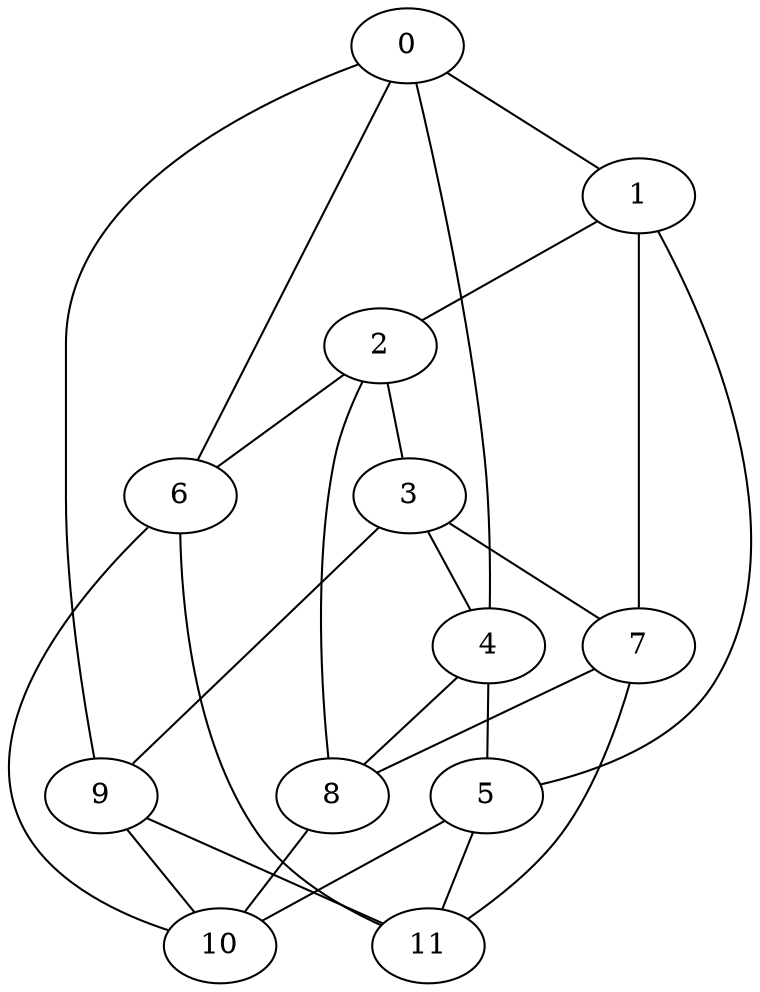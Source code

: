 graph  {
	graph [name="Chvatal Graph"];
	0 -- 1;
	0 -- 4;
	0 -- 6;
	0 -- 9;
	1 -- 2;
	1 -- 5;
	1 -- 7;
	2 -- 3;
	2 -- 6;
	2 -- 8;
	3 -- 4;
	3 -- 7;
	3 -- 9;
	4 -- 5;
	4 -- 8;
	5 -- 10;
	5 -- 11;
	6 -- 10;
	6 -- 11;
	7 -- 8;
	7 -- 11;
	8 -- 10;
	9 -- 10;
	9 -- 11;
}
